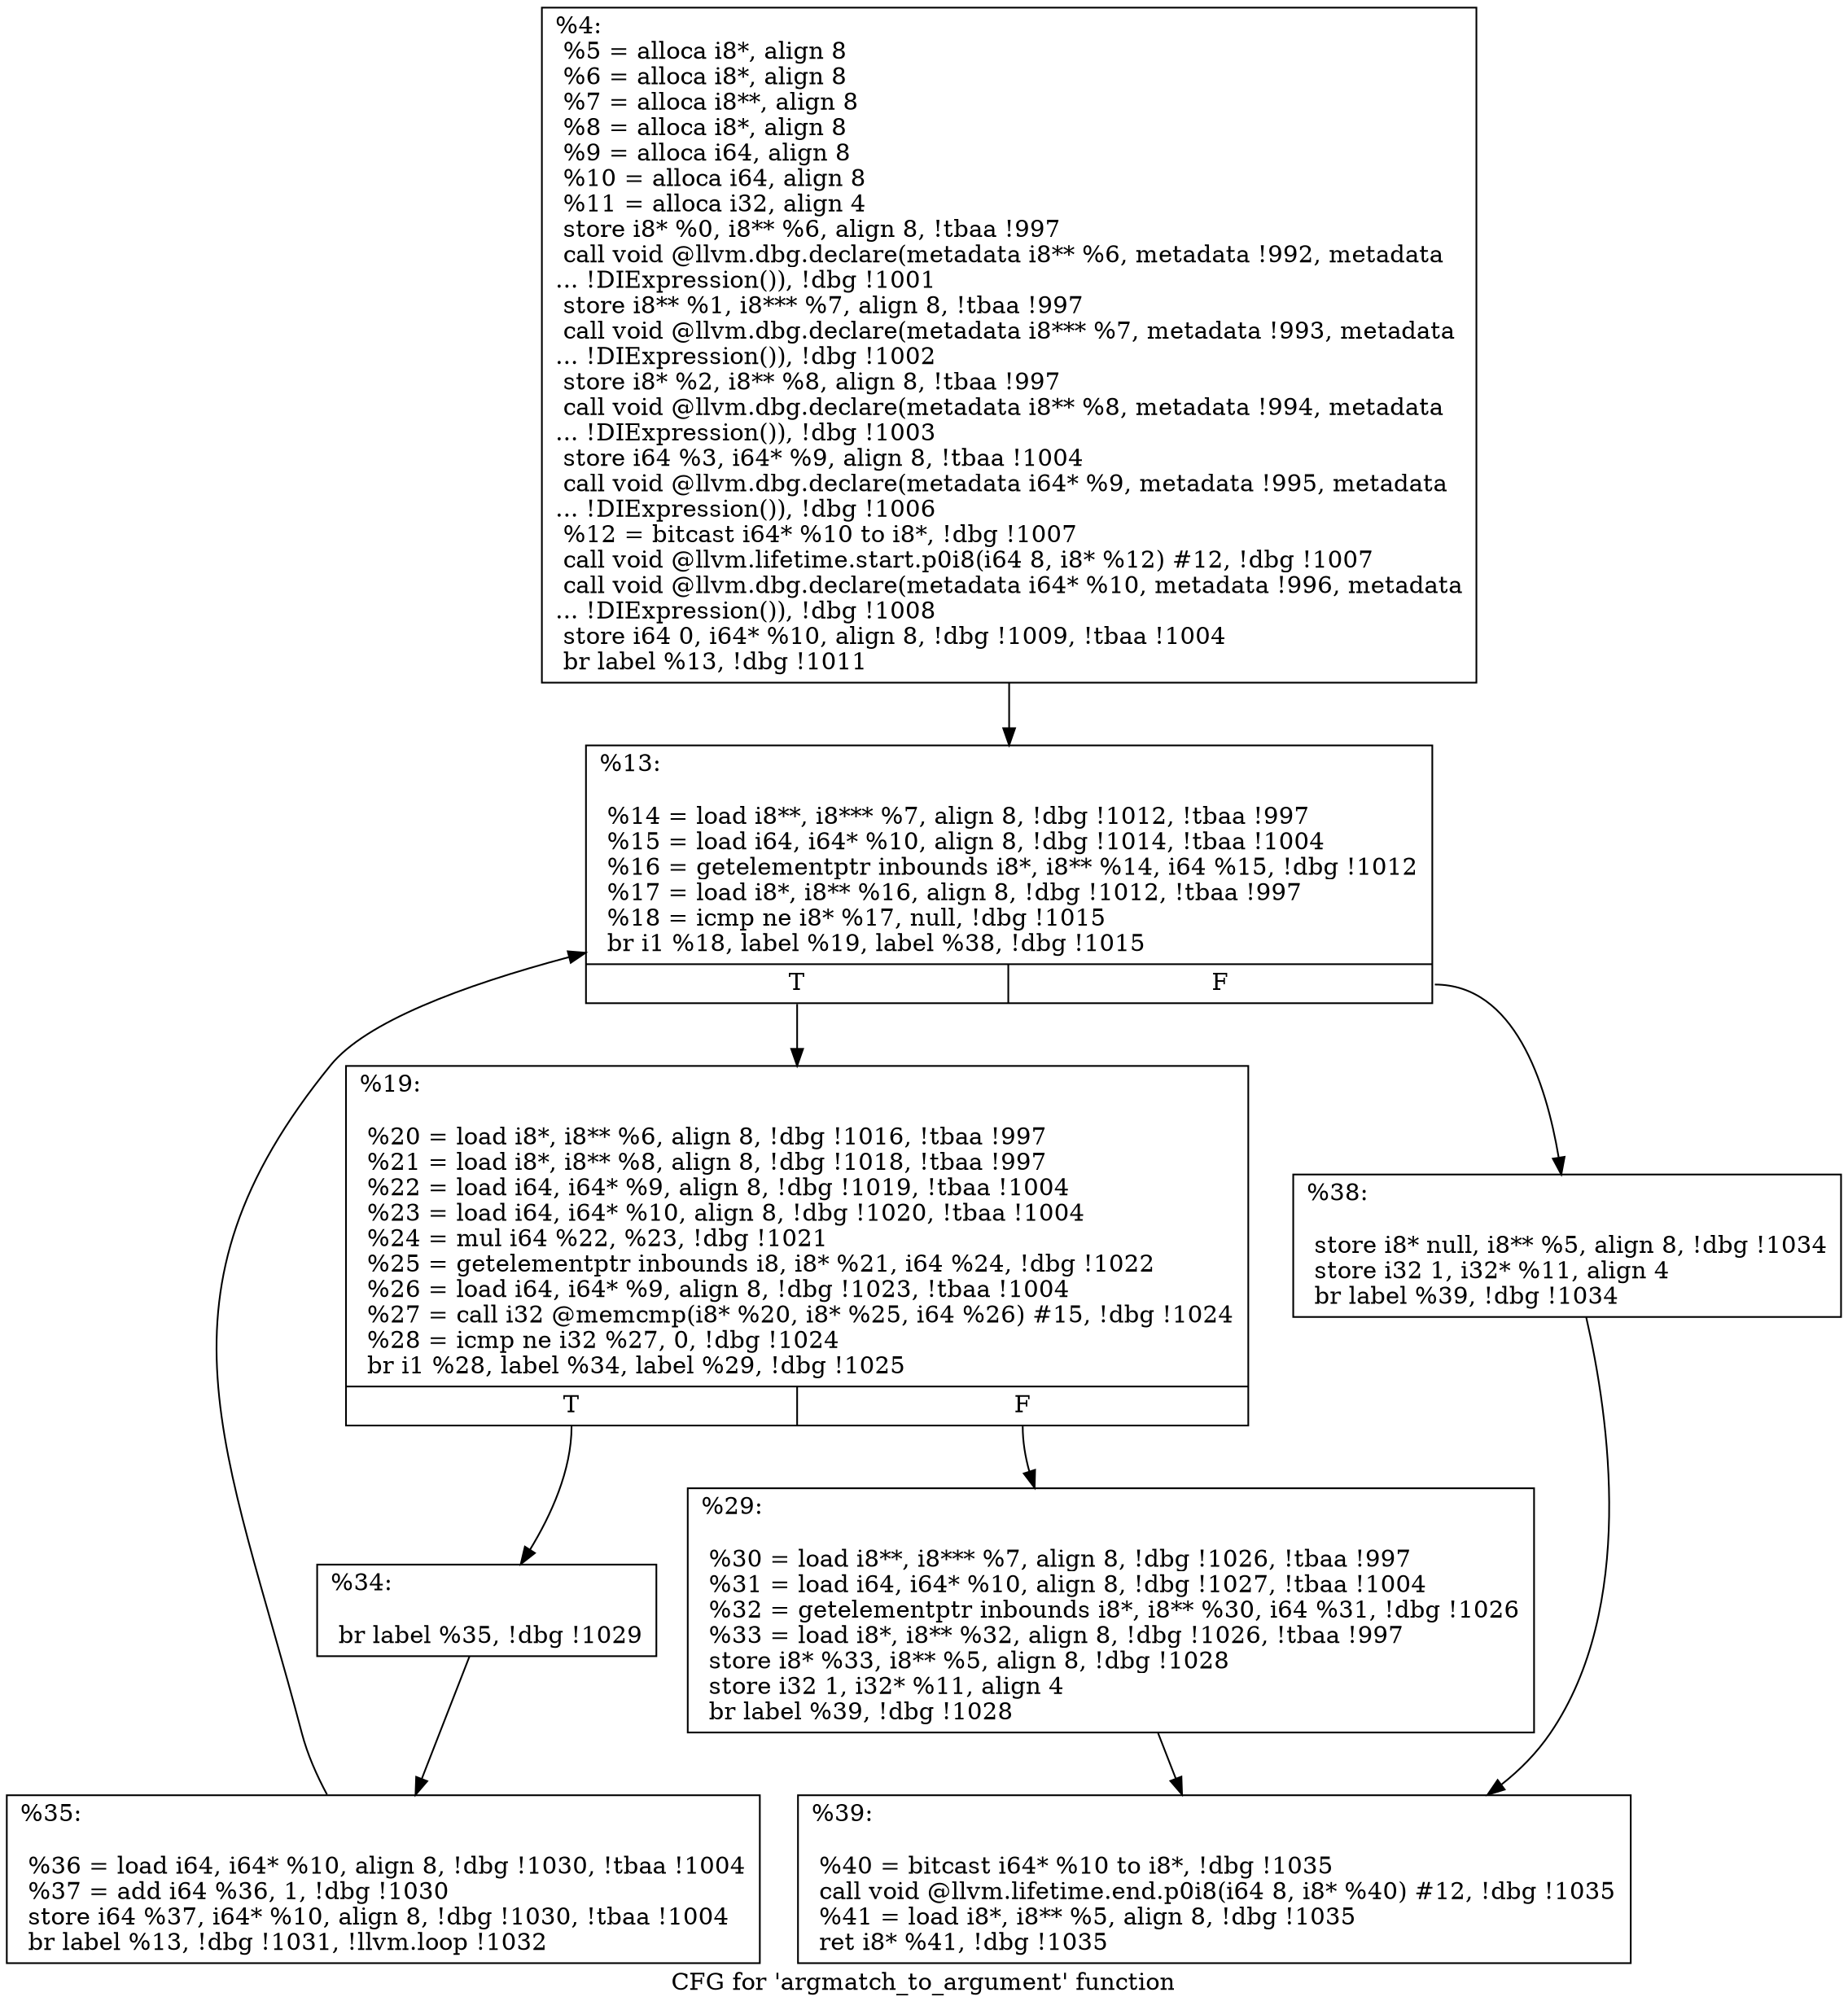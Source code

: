 digraph "CFG for 'argmatch_to_argument' function" {
	label="CFG for 'argmatch_to_argument' function";

	Node0x1989ba0 [shape=record,label="{%4:\l  %5 = alloca i8*, align 8\l  %6 = alloca i8*, align 8\l  %7 = alloca i8**, align 8\l  %8 = alloca i8*, align 8\l  %9 = alloca i64, align 8\l  %10 = alloca i64, align 8\l  %11 = alloca i32, align 4\l  store i8* %0, i8** %6, align 8, !tbaa !997\l  call void @llvm.dbg.declare(metadata i8** %6, metadata !992, metadata\l... !DIExpression()), !dbg !1001\l  store i8** %1, i8*** %7, align 8, !tbaa !997\l  call void @llvm.dbg.declare(metadata i8*** %7, metadata !993, metadata\l... !DIExpression()), !dbg !1002\l  store i8* %2, i8** %8, align 8, !tbaa !997\l  call void @llvm.dbg.declare(metadata i8** %8, metadata !994, metadata\l... !DIExpression()), !dbg !1003\l  store i64 %3, i64* %9, align 8, !tbaa !1004\l  call void @llvm.dbg.declare(metadata i64* %9, metadata !995, metadata\l... !DIExpression()), !dbg !1006\l  %12 = bitcast i64* %10 to i8*, !dbg !1007\l  call void @llvm.lifetime.start.p0i8(i64 8, i8* %12) #12, !dbg !1007\l  call void @llvm.dbg.declare(metadata i64* %10, metadata !996, metadata\l... !DIExpression()), !dbg !1008\l  store i64 0, i64* %10, align 8, !dbg !1009, !tbaa !1004\l  br label %13, !dbg !1011\l}"];
	Node0x1989ba0 -> Node0x1989bf0;
	Node0x1989bf0 [shape=record,label="{%13:\l\l  %14 = load i8**, i8*** %7, align 8, !dbg !1012, !tbaa !997\l  %15 = load i64, i64* %10, align 8, !dbg !1014, !tbaa !1004\l  %16 = getelementptr inbounds i8*, i8** %14, i64 %15, !dbg !1012\l  %17 = load i8*, i8** %16, align 8, !dbg !1012, !tbaa !997\l  %18 = icmp ne i8* %17, null, !dbg !1015\l  br i1 %18, label %19, label %38, !dbg !1015\l|{<s0>T|<s1>F}}"];
	Node0x1989bf0:s0 -> Node0x1989c40;
	Node0x1989bf0:s1 -> Node0x1989d80;
	Node0x1989c40 [shape=record,label="{%19:\l\l  %20 = load i8*, i8** %6, align 8, !dbg !1016, !tbaa !997\l  %21 = load i8*, i8** %8, align 8, !dbg !1018, !tbaa !997\l  %22 = load i64, i64* %9, align 8, !dbg !1019, !tbaa !1004\l  %23 = load i64, i64* %10, align 8, !dbg !1020, !tbaa !1004\l  %24 = mul i64 %22, %23, !dbg !1021\l  %25 = getelementptr inbounds i8, i8* %21, i64 %24, !dbg !1022\l  %26 = load i64, i64* %9, align 8, !dbg !1023, !tbaa !1004\l  %27 = call i32 @memcmp(i8* %20, i8* %25, i64 %26) #15, !dbg !1024\l  %28 = icmp ne i32 %27, 0, !dbg !1024\l  br i1 %28, label %34, label %29, !dbg !1025\l|{<s0>T|<s1>F}}"];
	Node0x1989c40:s0 -> Node0x1989ce0;
	Node0x1989c40:s1 -> Node0x1989c90;
	Node0x1989c90 [shape=record,label="{%29:\l\l  %30 = load i8**, i8*** %7, align 8, !dbg !1026, !tbaa !997\l  %31 = load i64, i64* %10, align 8, !dbg !1027, !tbaa !1004\l  %32 = getelementptr inbounds i8*, i8** %30, i64 %31, !dbg !1026\l  %33 = load i8*, i8** %32, align 8, !dbg !1026, !tbaa !997\l  store i8* %33, i8** %5, align 8, !dbg !1028\l  store i32 1, i32* %11, align 4\l  br label %39, !dbg !1028\l}"];
	Node0x1989c90 -> Node0x1989dd0;
	Node0x1989ce0 [shape=record,label="{%34:\l\l  br label %35, !dbg !1029\l}"];
	Node0x1989ce0 -> Node0x1989d30;
	Node0x1989d30 [shape=record,label="{%35:\l\l  %36 = load i64, i64* %10, align 8, !dbg !1030, !tbaa !1004\l  %37 = add i64 %36, 1, !dbg !1030\l  store i64 %37, i64* %10, align 8, !dbg !1030, !tbaa !1004\l  br label %13, !dbg !1031, !llvm.loop !1032\l}"];
	Node0x1989d30 -> Node0x1989bf0;
	Node0x1989d80 [shape=record,label="{%38:\l\l  store i8* null, i8** %5, align 8, !dbg !1034\l  store i32 1, i32* %11, align 4\l  br label %39, !dbg !1034\l}"];
	Node0x1989d80 -> Node0x1989dd0;
	Node0x1989dd0 [shape=record,label="{%39:\l\l  %40 = bitcast i64* %10 to i8*, !dbg !1035\l  call void @llvm.lifetime.end.p0i8(i64 8, i8* %40) #12, !dbg !1035\l  %41 = load i8*, i8** %5, align 8, !dbg !1035\l  ret i8* %41, !dbg !1035\l}"];
}
